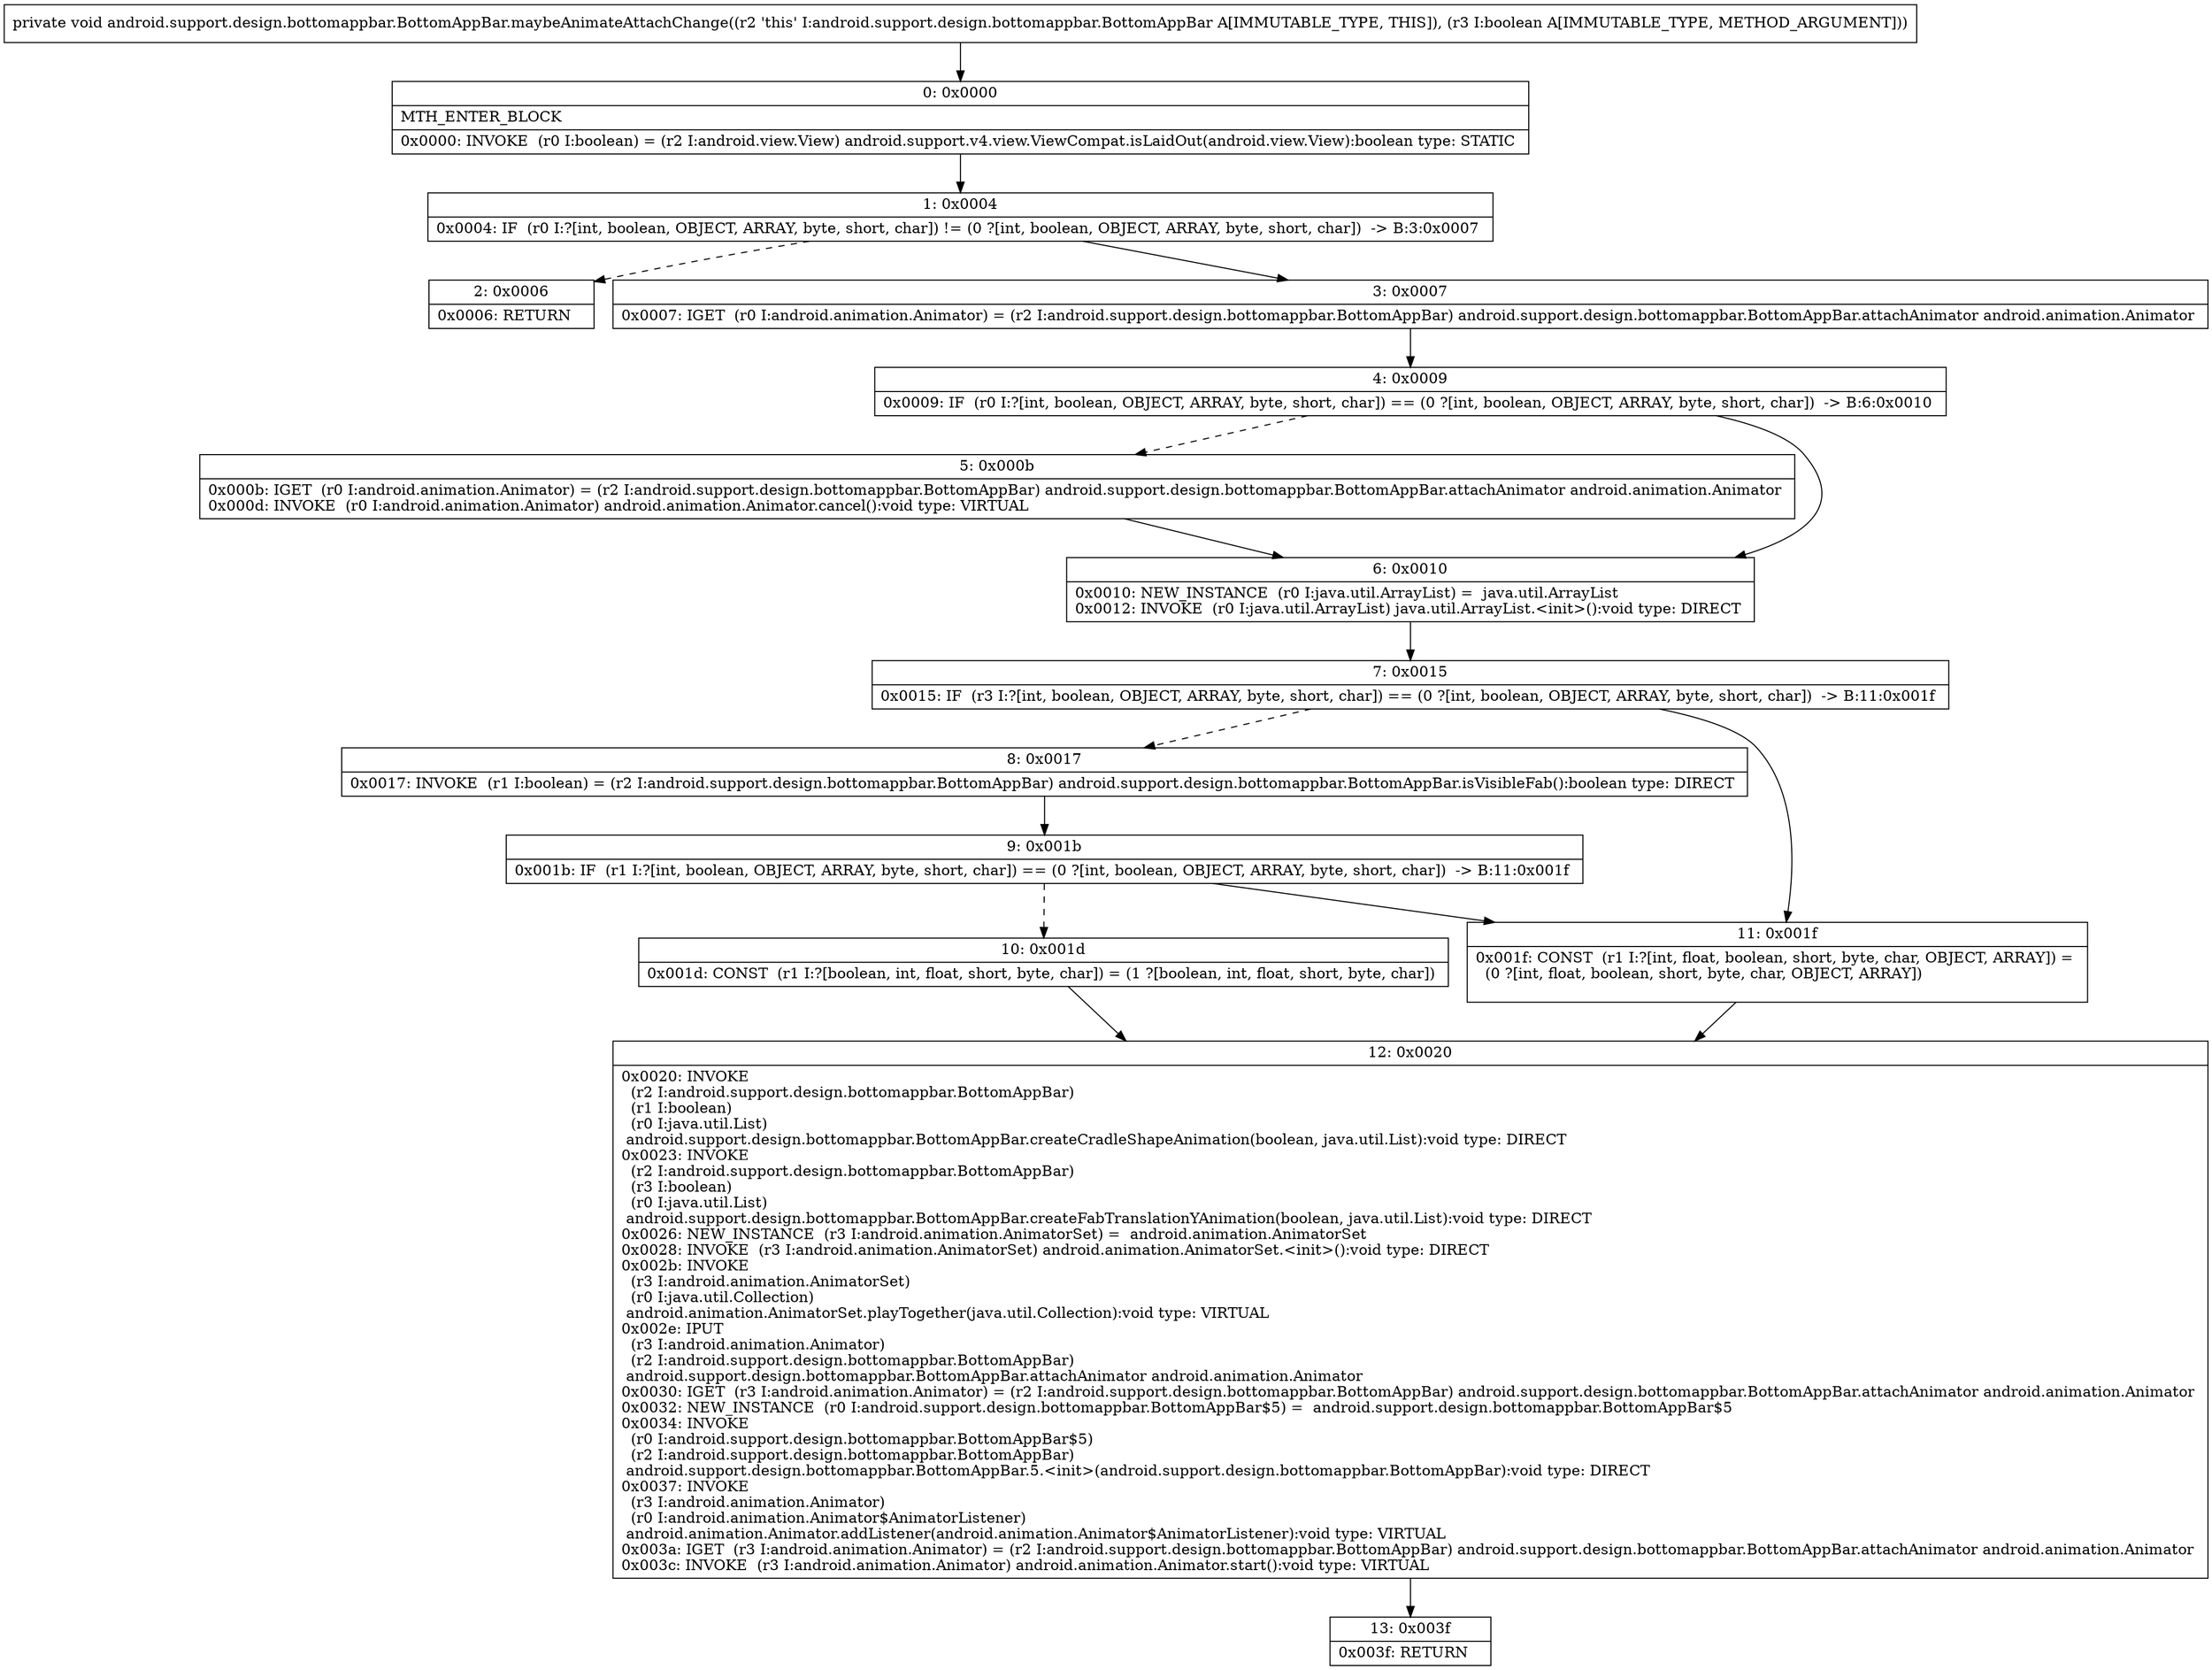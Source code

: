 digraph "CFG forandroid.support.design.bottomappbar.BottomAppBar.maybeAnimateAttachChange(Z)V" {
Node_0 [shape=record,label="{0\:\ 0x0000|MTH_ENTER_BLOCK\l|0x0000: INVOKE  (r0 I:boolean) = (r2 I:android.view.View) android.support.v4.view.ViewCompat.isLaidOut(android.view.View):boolean type: STATIC \l}"];
Node_1 [shape=record,label="{1\:\ 0x0004|0x0004: IF  (r0 I:?[int, boolean, OBJECT, ARRAY, byte, short, char]) != (0 ?[int, boolean, OBJECT, ARRAY, byte, short, char])  \-\> B:3:0x0007 \l}"];
Node_2 [shape=record,label="{2\:\ 0x0006|0x0006: RETURN   \l}"];
Node_3 [shape=record,label="{3\:\ 0x0007|0x0007: IGET  (r0 I:android.animation.Animator) = (r2 I:android.support.design.bottomappbar.BottomAppBar) android.support.design.bottomappbar.BottomAppBar.attachAnimator android.animation.Animator \l}"];
Node_4 [shape=record,label="{4\:\ 0x0009|0x0009: IF  (r0 I:?[int, boolean, OBJECT, ARRAY, byte, short, char]) == (0 ?[int, boolean, OBJECT, ARRAY, byte, short, char])  \-\> B:6:0x0010 \l}"];
Node_5 [shape=record,label="{5\:\ 0x000b|0x000b: IGET  (r0 I:android.animation.Animator) = (r2 I:android.support.design.bottomappbar.BottomAppBar) android.support.design.bottomappbar.BottomAppBar.attachAnimator android.animation.Animator \l0x000d: INVOKE  (r0 I:android.animation.Animator) android.animation.Animator.cancel():void type: VIRTUAL \l}"];
Node_6 [shape=record,label="{6\:\ 0x0010|0x0010: NEW_INSTANCE  (r0 I:java.util.ArrayList) =  java.util.ArrayList \l0x0012: INVOKE  (r0 I:java.util.ArrayList) java.util.ArrayList.\<init\>():void type: DIRECT \l}"];
Node_7 [shape=record,label="{7\:\ 0x0015|0x0015: IF  (r3 I:?[int, boolean, OBJECT, ARRAY, byte, short, char]) == (0 ?[int, boolean, OBJECT, ARRAY, byte, short, char])  \-\> B:11:0x001f \l}"];
Node_8 [shape=record,label="{8\:\ 0x0017|0x0017: INVOKE  (r1 I:boolean) = (r2 I:android.support.design.bottomappbar.BottomAppBar) android.support.design.bottomappbar.BottomAppBar.isVisibleFab():boolean type: DIRECT \l}"];
Node_9 [shape=record,label="{9\:\ 0x001b|0x001b: IF  (r1 I:?[int, boolean, OBJECT, ARRAY, byte, short, char]) == (0 ?[int, boolean, OBJECT, ARRAY, byte, short, char])  \-\> B:11:0x001f \l}"];
Node_10 [shape=record,label="{10\:\ 0x001d|0x001d: CONST  (r1 I:?[boolean, int, float, short, byte, char]) = (1 ?[boolean, int, float, short, byte, char]) \l}"];
Node_11 [shape=record,label="{11\:\ 0x001f|0x001f: CONST  (r1 I:?[int, float, boolean, short, byte, char, OBJECT, ARRAY]) = \l  (0 ?[int, float, boolean, short, byte, char, OBJECT, ARRAY])\l \l}"];
Node_12 [shape=record,label="{12\:\ 0x0020|0x0020: INVOKE  \l  (r2 I:android.support.design.bottomappbar.BottomAppBar)\l  (r1 I:boolean)\l  (r0 I:java.util.List)\l android.support.design.bottomappbar.BottomAppBar.createCradleShapeAnimation(boolean, java.util.List):void type: DIRECT \l0x0023: INVOKE  \l  (r2 I:android.support.design.bottomappbar.BottomAppBar)\l  (r3 I:boolean)\l  (r0 I:java.util.List)\l android.support.design.bottomappbar.BottomAppBar.createFabTranslationYAnimation(boolean, java.util.List):void type: DIRECT \l0x0026: NEW_INSTANCE  (r3 I:android.animation.AnimatorSet) =  android.animation.AnimatorSet \l0x0028: INVOKE  (r3 I:android.animation.AnimatorSet) android.animation.AnimatorSet.\<init\>():void type: DIRECT \l0x002b: INVOKE  \l  (r3 I:android.animation.AnimatorSet)\l  (r0 I:java.util.Collection)\l android.animation.AnimatorSet.playTogether(java.util.Collection):void type: VIRTUAL \l0x002e: IPUT  \l  (r3 I:android.animation.Animator)\l  (r2 I:android.support.design.bottomappbar.BottomAppBar)\l android.support.design.bottomappbar.BottomAppBar.attachAnimator android.animation.Animator \l0x0030: IGET  (r3 I:android.animation.Animator) = (r2 I:android.support.design.bottomappbar.BottomAppBar) android.support.design.bottomappbar.BottomAppBar.attachAnimator android.animation.Animator \l0x0032: NEW_INSTANCE  (r0 I:android.support.design.bottomappbar.BottomAppBar$5) =  android.support.design.bottomappbar.BottomAppBar$5 \l0x0034: INVOKE  \l  (r0 I:android.support.design.bottomappbar.BottomAppBar$5)\l  (r2 I:android.support.design.bottomappbar.BottomAppBar)\l android.support.design.bottomappbar.BottomAppBar.5.\<init\>(android.support.design.bottomappbar.BottomAppBar):void type: DIRECT \l0x0037: INVOKE  \l  (r3 I:android.animation.Animator)\l  (r0 I:android.animation.Animator$AnimatorListener)\l android.animation.Animator.addListener(android.animation.Animator$AnimatorListener):void type: VIRTUAL \l0x003a: IGET  (r3 I:android.animation.Animator) = (r2 I:android.support.design.bottomappbar.BottomAppBar) android.support.design.bottomappbar.BottomAppBar.attachAnimator android.animation.Animator \l0x003c: INVOKE  (r3 I:android.animation.Animator) android.animation.Animator.start():void type: VIRTUAL \l}"];
Node_13 [shape=record,label="{13\:\ 0x003f|0x003f: RETURN   \l}"];
MethodNode[shape=record,label="{private void android.support.design.bottomappbar.BottomAppBar.maybeAnimateAttachChange((r2 'this' I:android.support.design.bottomappbar.BottomAppBar A[IMMUTABLE_TYPE, THIS]), (r3 I:boolean A[IMMUTABLE_TYPE, METHOD_ARGUMENT])) }"];
MethodNode -> Node_0;
Node_0 -> Node_1;
Node_1 -> Node_2[style=dashed];
Node_1 -> Node_3;
Node_3 -> Node_4;
Node_4 -> Node_5[style=dashed];
Node_4 -> Node_6;
Node_5 -> Node_6;
Node_6 -> Node_7;
Node_7 -> Node_8[style=dashed];
Node_7 -> Node_11;
Node_8 -> Node_9;
Node_9 -> Node_10[style=dashed];
Node_9 -> Node_11;
Node_10 -> Node_12;
Node_11 -> Node_12;
Node_12 -> Node_13;
}

